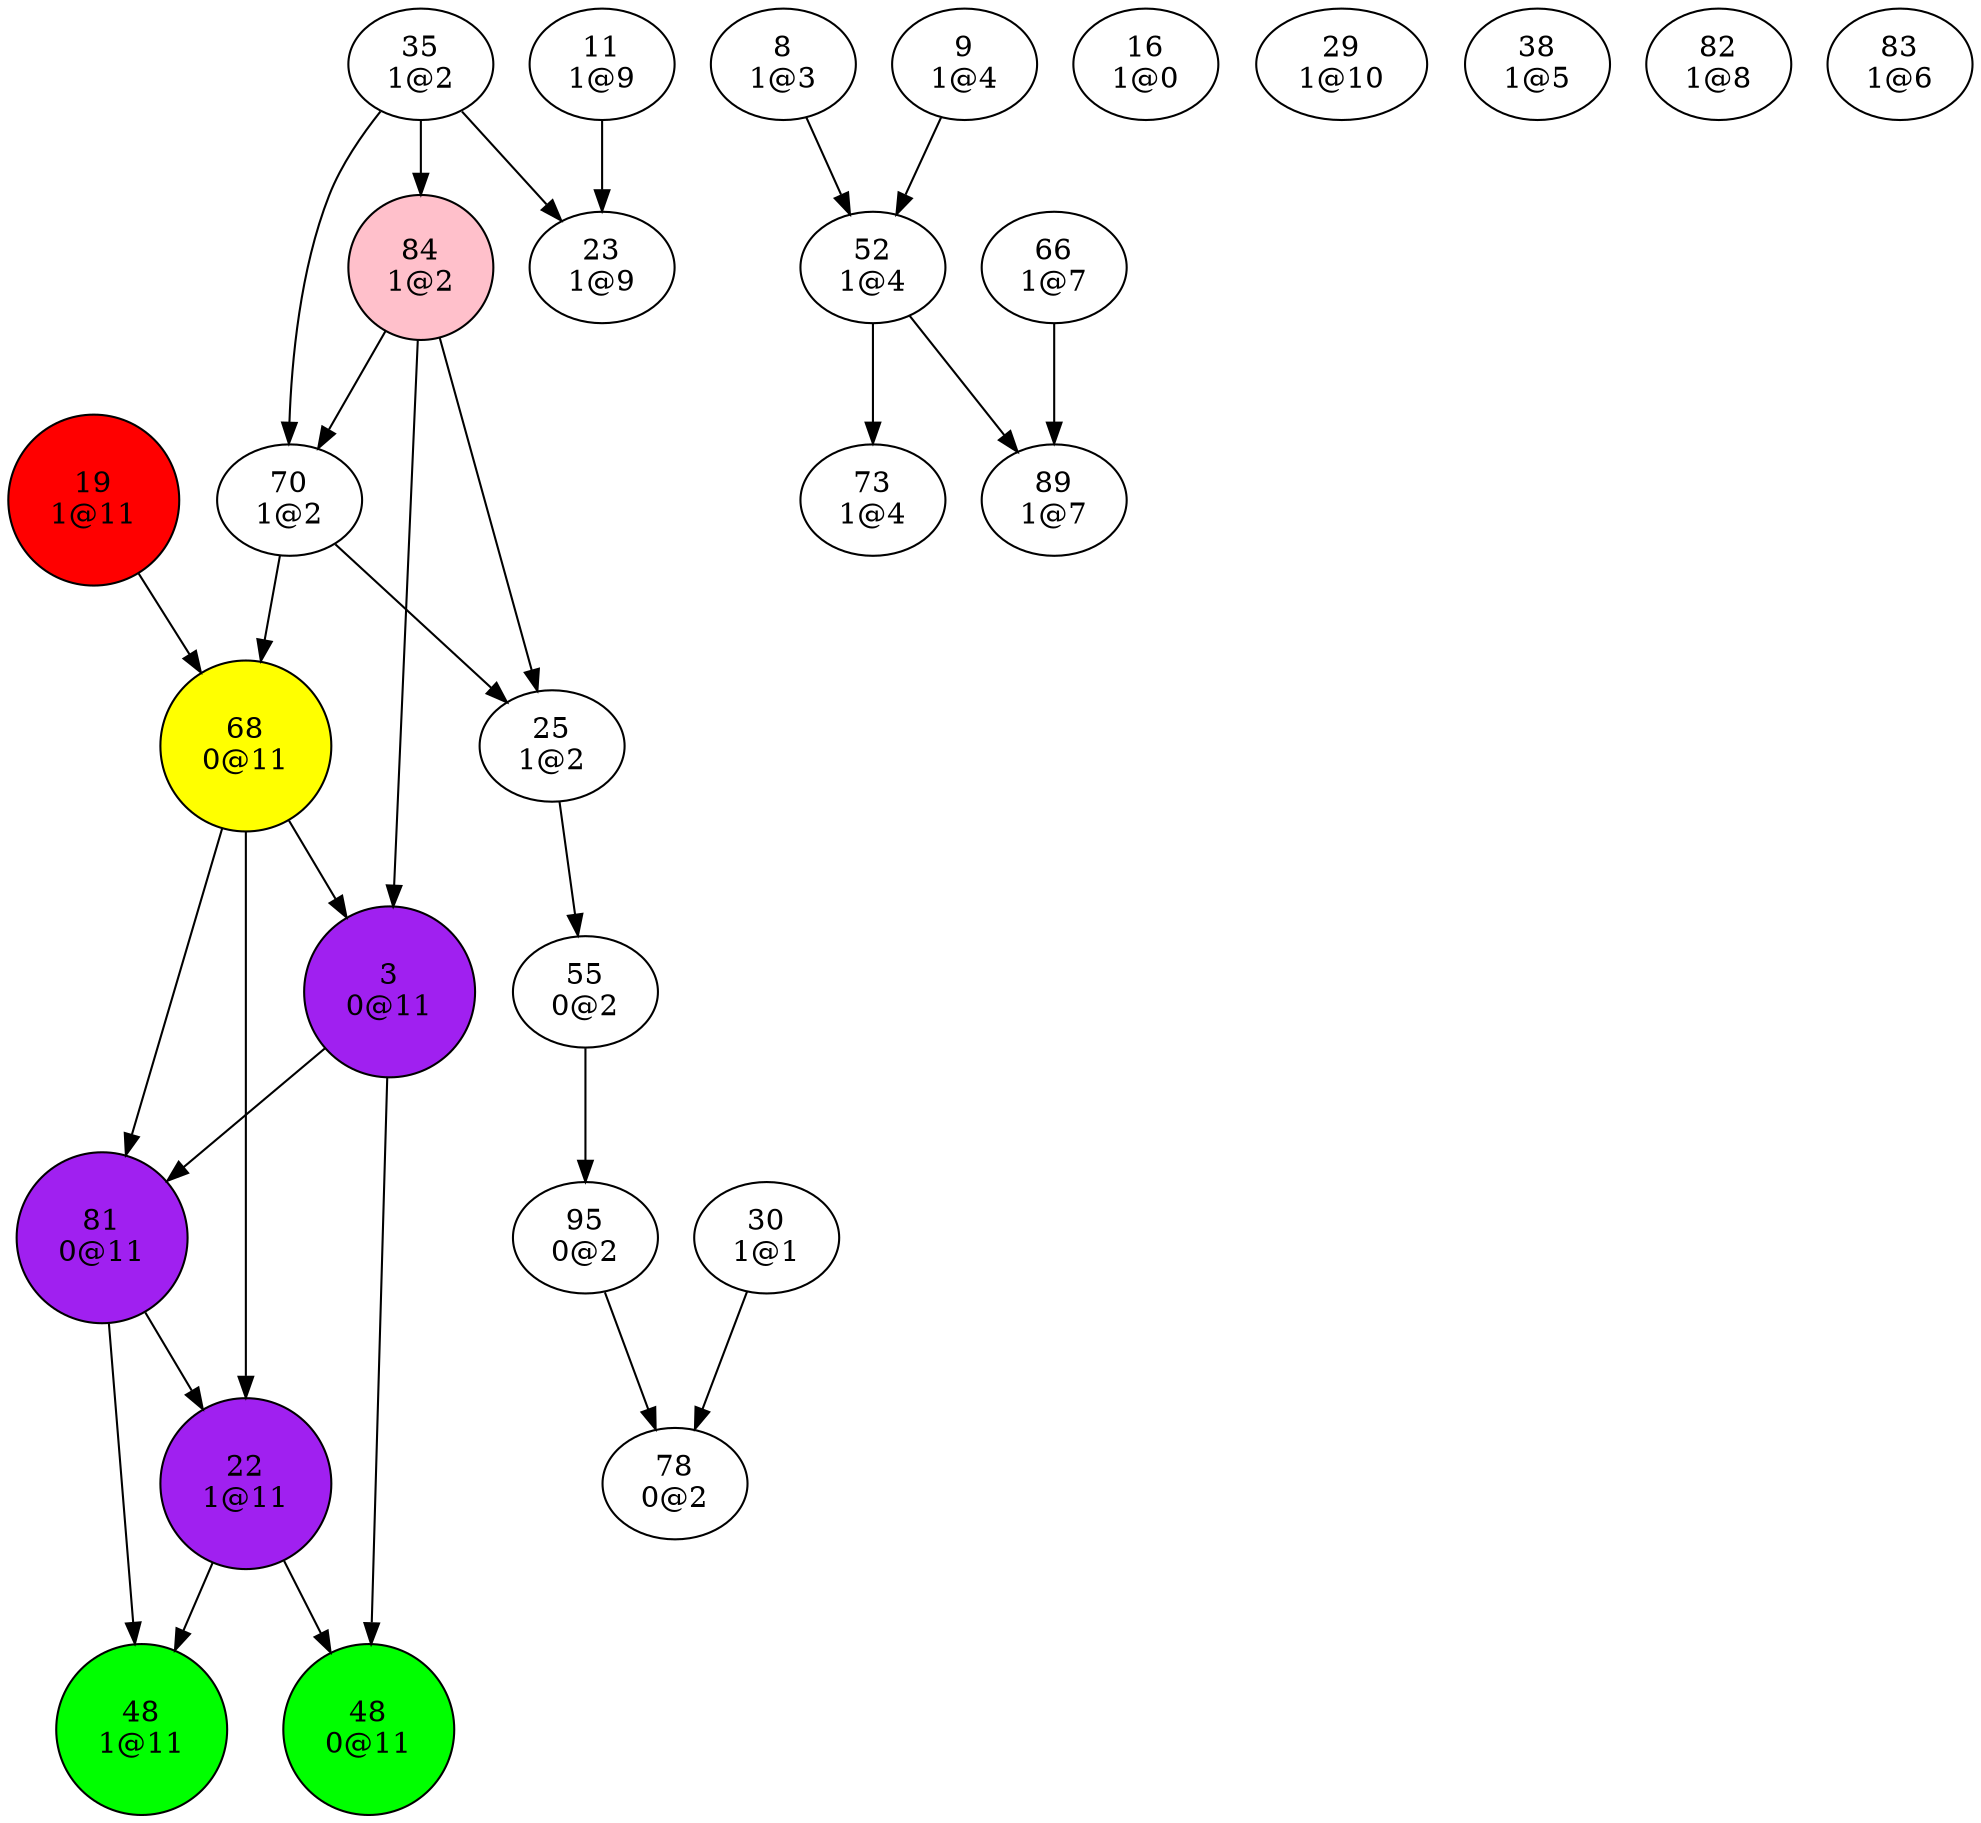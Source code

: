 digraph {
"3
0@11"->"48
0@11";
"3
0@11"->"81
0@11";
"8
1@3"->"52
1@4";
"9
1@4"->"52
1@4";
"11
1@9"->"23
1@9";
"16
1@0";
"19
1@11"->"68
0@11";
"22
1@11"->"48
0@11";
"22
1@11"->"48
1@11";
"23
1@9";
"25
1@2"->"55
0@2";
"29
1@10";
"30
1@1"->"78
0@2";
"35
1@2"->"23
1@9";
"35
1@2"->"70
1@2";
"35
1@2"->"84
1@2";
"38
1@5";
"48
0@11";
"48
1@11";
"52
1@4"->"73
1@4";
"52
1@4"->"89
1@7";
"55
0@2"->"95
0@2";
"66
1@7"->"89
1@7";
"68
0@11"->"3
0@11";
"68
0@11"->"22
1@11";
"68
0@11"->"81
0@11";
"70
1@2"->"25
1@2";
"70
1@2"->"68
0@11";
"73
1@4";
"78
0@2";
"81
0@11"->"22
1@11";
"81
0@11"->"48
1@11";
"82
1@8";
"83
1@6";
"84
1@2"->"3
0@11";
"84
1@2"->"25
1@2";
"84
1@2"->"70
1@2";
"89
1@7";
"95
0@2"->"78
0@2";
"3
0@11"[shape=circle, style=filled, fillcolor=purple];
"19
1@11"[shape=circle, style=filled, fillcolor=red];
"22
1@11"[shape=circle, style=filled, fillcolor=purple];
"48
0@11"[shape=circle, style=filled, fillcolor=green];
"48
1@11"[shape=circle, style=filled, fillcolor=green];
"68
0@11"[shape=circle, style=filled, fillcolor=yellow];
"81
0@11"[shape=circle, style=filled, fillcolor=purple];
"84
1@2"[shape=circle, style=filled, fillcolor=pink];
}